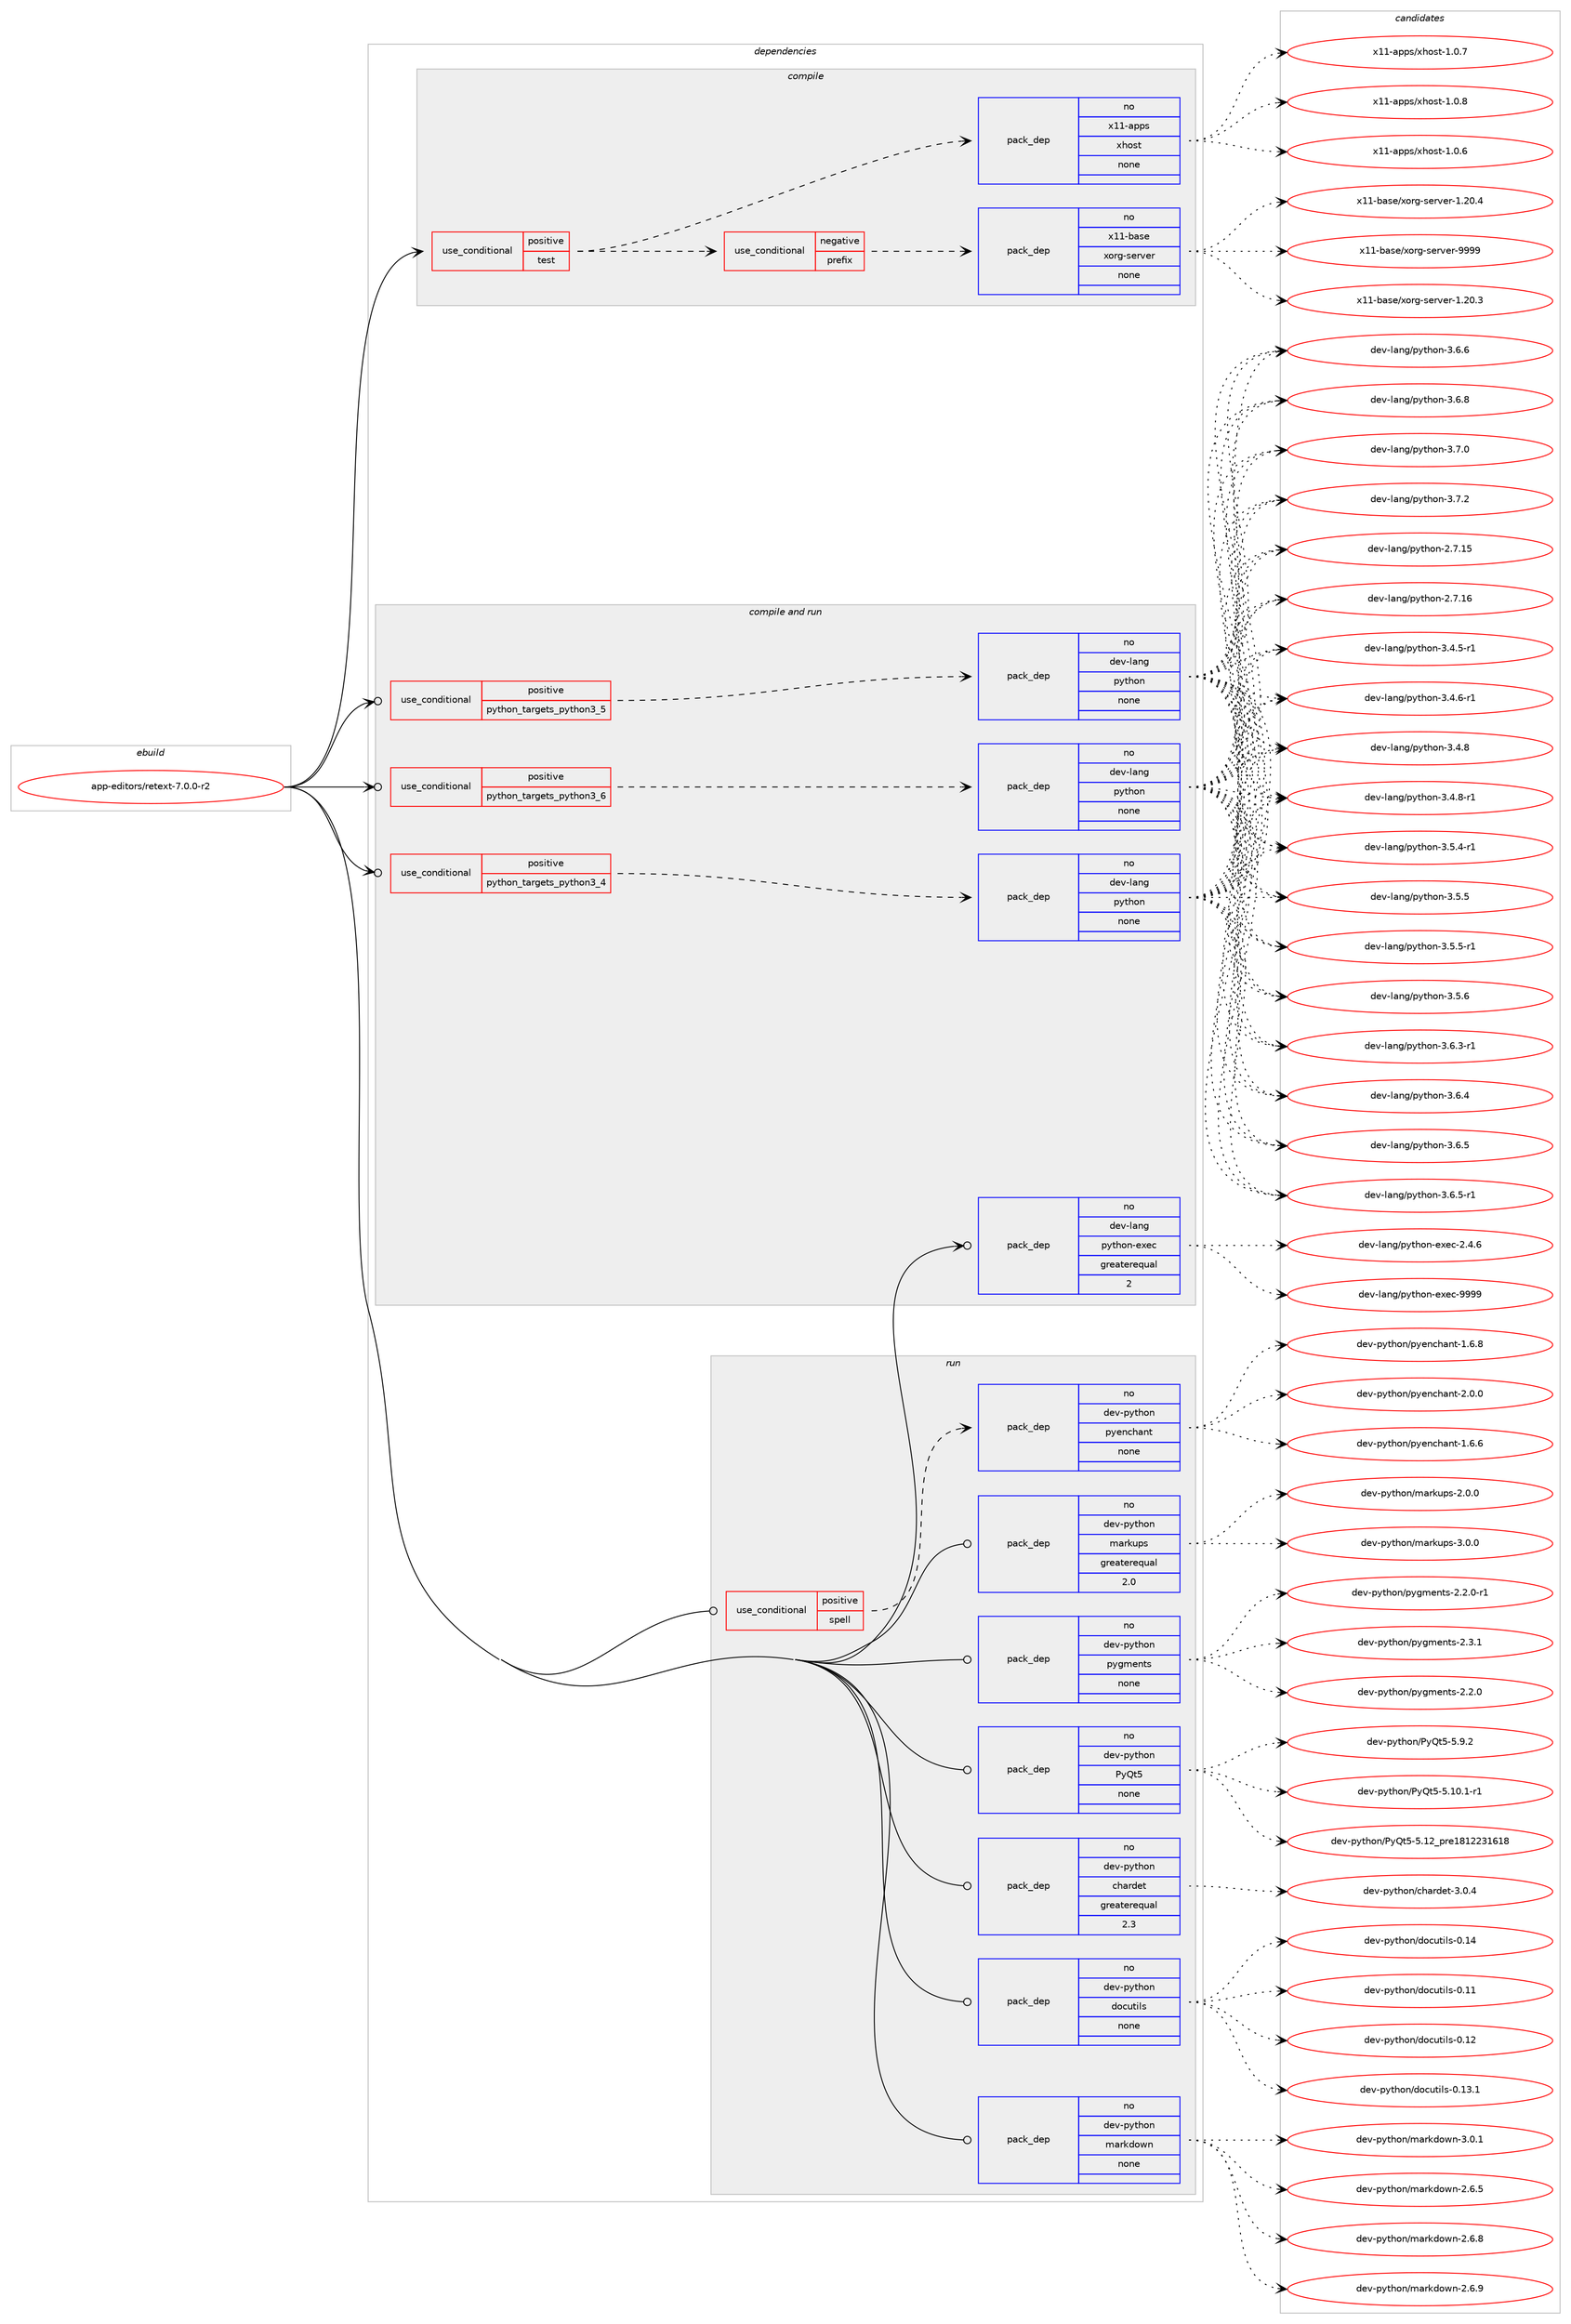 digraph prolog {

# *************
# Graph options
# *************

newrank=true;
concentrate=true;
compound=true;
graph [rankdir=LR,fontname=Helvetica,fontsize=10,ranksep=1.5];#, ranksep=2.5, nodesep=0.2];
edge  [arrowhead=vee];
node  [fontname=Helvetica,fontsize=10];

# **********
# The ebuild
# **********

subgraph cluster_leftcol {
color=gray;
rank=same;
label=<<i>ebuild</i>>;
id [label="app-editors/retext-7.0.0-r2", color=red, width=4, href="../app-editors/retext-7.0.0-r2.svg"];
}

# ****************
# The dependencies
# ****************

subgraph cluster_midcol {
color=gray;
label=<<i>dependencies</i>>;
subgraph cluster_compile {
fillcolor="#eeeeee";
style=filled;
label=<<i>compile</i>>;
subgraph cond349049 {
dependency1281536 [label=<<TABLE BORDER="0" CELLBORDER="1" CELLSPACING="0" CELLPADDING="4"><TR><TD ROWSPAN="3" CELLPADDING="10">use_conditional</TD></TR><TR><TD>positive</TD></TR><TR><TD>test</TD></TR></TABLE>>, shape=none, color=red];
subgraph cond349050 {
dependency1281537 [label=<<TABLE BORDER="0" CELLBORDER="1" CELLSPACING="0" CELLPADDING="4"><TR><TD ROWSPAN="3" CELLPADDING="10">use_conditional</TD></TR><TR><TD>negative</TD></TR><TR><TD>prefix</TD></TR></TABLE>>, shape=none, color=red];
subgraph pack912548 {
dependency1281538 [label=<<TABLE BORDER="0" CELLBORDER="1" CELLSPACING="0" CELLPADDING="4" WIDTH="220"><TR><TD ROWSPAN="6" CELLPADDING="30">pack_dep</TD></TR><TR><TD WIDTH="110">no</TD></TR><TR><TD>x11-base</TD></TR><TR><TD>xorg-server</TD></TR><TR><TD>none</TD></TR><TR><TD></TD></TR></TABLE>>, shape=none, color=blue];
}
dependency1281537:e -> dependency1281538:w [weight=20,style="dashed",arrowhead="vee"];
}
dependency1281536:e -> dependency1281537:w [weight=20,style="dashed",arrowhead="vee"];
subgraph pack912549 {
dependency1281539 [label=<<TABLE BORDER="0" CELLBORDER="1" CELLSPACING="0" CELLPADDING="4" WIDTH="220"><TR><TD ROWSPAN="6" CELLPADDING="30">pack_dep</TD></TR><TR><TD WIDTH="110">no</TD></TR><TR><TD>x11-apps</TD></TR><TR><TD>xhost</TD></TR><TR><TD>none</TD></TR><TR><TD></TD></TR></TABLE>>, shape=none, color=blue];
}
dependency1281536:e -> dependency1281539:w [weight=20,style="dashed",arrowhead="vee"];
}
id:e -> dependency1281536:w [weight=20,style="solid",arrowhead="vee"];
}
subgraph cluster_compileandrun {
fillcolor="#eeeeee";
style=filled;
label=<<i>compile and run</i>>;
subgraph cond349051 {
dependency1281540 [label=<<TABLE BORDER="0" CELLBORDER="1" CELLSPACING="0" CELLPADDING="4"><TR><TD ROWSPAN="3" CELLPADDING="10">use_conditional</TD></TR><TR><TD>positive</TD></TR><TR><TD>python_targets_python3_4</TD></TR></TABLE>>, shape=none, color=red];
subgraph pack912550 {
dependency1281541 [label=<<TABLE BORDER="0" CELLBORDER="1" CELLSPACING="0" CELLPADDING="4" WIDTH="220"><TR><TD ROWSPAN="6" CELLPADDING="30">pack_dep</TD></TR><TR><TD WIDTH="110">no</TD></TR><TR><TD>dev-lang</TD></TR><TR><TD>python</TD></TR><TR><TD>none</TD></TR><TR><TD></TD></TR></TABLE>>, shape=none, color=blue];
}
dependency1281540:e -> dependency1281541:w [weight=20,style="dashed",arrowhead="vee"];
}
id:e -> dependency1281540:w [weight=20,style="solid",arrowhead="odotvee"];
subgraph cond349052 {
dependency1281542 [label=<<TABLE BORDER="0" CELLBORDER="1" CELLSPACING="0" CELLPADDING="4"><TR><TD ROWSPAN="3" CELLPADDING="10">use_conditional</TD></TR><TR><TD>positive</TD></TR><TR><TD>python_targets_python3_5</TD></TR></TABLE>>, shape=none, color=red];
subgraph pack912551 {
dependency1281543 [label=<<TABLE BORDER="0" CELLBORDER="1" CELLSPACING="0" CELLPADDING="4" WIDTH="220"><TR><TD ROWSPAN="6" CELLPADDING="30">pack_dep</TD></TR><TR><TD WIDTH="110">no</TD></TR><TR><TD>dev-lang</TD></TR><TR><TD>python</TD></TR><TR><TD>none</TD></TR><TR><TD></TD></TR></TABLE>>, shape=none, color=blue];
}
dependency1281542:e -> dependency1281543:w [weight=20,style="dashed",arrowhead="vee"];
}
id:e -> dependency1281542:w [weight=20,style="solid",arrowhead="odotvee"];
subgraph cond349053 {
dependency1281544 [label=<<TABLE BORDER="0" CELLBORDER="1" CELLSPACING="0" CELLPADDING="4"><TR><TD ROWSPAN="3" CELLPADDING="10">use_conditional</TD></TR><TR><TD>positive</TD></TR><TR><TD>python_targets_python3_6</TD></TR></TABLE>>, shape=none, color=red];
subgraph pack912552 {
dependency1281545 [label=<<TABLE BORDER="0" CELLBORDER="1" CELLSPACING="0" CELLPADDING="4" WIDTH="220"><TR><TD ROWSPAN="6" CELLPADDING="30">pack_dep</TD></TR><TR><TD WIDTH="110">no</TD></TR><TR><TD>dev-lang</TD></TR><TR><TD>python</TD></TR><TR><TD>none</TD></TR><TR><TD></TD></TR></TABLE>>, shape=none, color=blue];
}
dependency1281544:e -> dependency1281545:w [weight=20,style="dashed",arrowhead="vee"];
}
id:e -> dependency1281544:w [weight=20,style="solid",arrowhead="odotvee"];
subgraph pack912553 {
dependency1281546 [label=<<TABLE BORDER="0" CELLBORDER="1" CELLSPACING="0" CELLPADDING="4" WIDTH="220"><TR><TD ROWSPAN="6" CELLPADDING="30">pack_dep</TD></TR><TR><TD WIDTH="110">no</TD></TR><TR><TD>dev-lang</TD></TR><TR><TD>python-exec</TD></TR><TR><TD>greaterequal</TD></TR><TR><TD>2</TD></TR></TABLE>>, shape=none, color=blue];
}
id:e -> dependency1281546:w [weight=20,style="solid",arrowhead="odotvee"];
}
subgraph cluster_run {
fillcolor="#eeeeee";
style=filled;
label=<<i>run</i>>;
subgraph cond349054 {
dependency1281547 [label=<<TABLE BORDER="0" CELLBORDER="1" CELLSPACING="0" CELLPADDING="4"><TR><TD ROWSPAN="3" CELLPADDING="10">use_conditional</TD></TR><TR><TD>positive</TD></TR><TR><TD>spell</TD></TR></TABLE>>, shape=none, color=red];
subgraph pack912554 {
dependency1281548 [label=<<TABLE BORDER="0" CELLBORDER="1" CELLSPACING="0" CELLPADDING="4" WIDTH="220"><TR><TD ROWSPAN="6" CELLPADDING="30">pack_dep</TD></TR><TR><TD WIDTH="110">no</TD></TR><TR><TD>dev-python</TD></TR><TR><TD>pyenchant</TD></TR><TR><TD>none</TD></TR><TR><TD></TD></TR></TABLE>>, shape=none, color=blue];
}
dependency1281547:e -> dependency1281548:w [weight=20,style="dashed",arrowhead="vee"];
}
id:e -> dependency1281547:w [weight=20,style="solid",arrowhead="odot"];
subgraph pack912555 {
dependency1281549 [label=<<TABLE BORDER="0" CELLBORDER="1" CELLSPACING="0" CELLPADDING="4" WIDTH="220"><TR><TD ROWSPAN="6" CELLPADDING="30">pack_dep</TD></TR><TR><TD WIDTH="110">no</TD></TR><TR><TD>dev-python</TD></TR><TR><TD>PyQt5</TD></TR><TR><TD>none</TD></TR><TR><TD></TD></TR></TABLE>>, shape=none, color=blue];
}
id:e -> dependency1281549:w [weight=20,style="solid",arrowhead="odot"];
subgraph pack912556 {
dependency1281550 [label=<<TABLE BORDER="0" CELLBORDER="1" CELLSPACING="0" CELLPADDING="4" WIDTH="220"><TR><TD ROWSPAN="6" CELLPADDING="30">pack_dep</TD></TR><TR><TD WIDTH="110">no</TD></TR><TR><TD>dev-python</TD></TR><TR><TD>chardet</TD></TR><TR><TD>greaterequal</TD></TR><TR><TD>2.3</TD></TR></TABLE>>, shape=none, color=blue];
}
id:e -> dependency1281550:w [weight=20,style="solid",arrowhead="odot"];
subgraph pack912557 {
dependency1281551 [label=<<TABLE BORDER="0" CELLBORDER="1" CELLSPACING="0" CELLPADDING="4" WIDTH="220"><TR><TD ROWSPAN="6" CELLPADDING="30">pack_dep</TD></TR><TR><TD WIDTH="110">no</TD></TR><TR><TD>dev-python</TD></TR><TR><TD>docutils</TD></TR><TR><TD>none</TD></TR><TR><TD></TD></TR></TABLE>>, shape=none, color=blue];
}
id:e -> dependency1281551:w [weight=20,style="solid",arrowhead="odot"];
subgraph pack912558 {
dependency1281552 [label=<<TABLE BORDER="0" CELLBORDER="1" CELLSPACING="0" CELLPADDING="4" WIDTH="220"><TR><TD ROWSPAN="6" CELLPADDING="30">pack_dep</TD></TR><TR><TD WIDTH="110">no</TD></TR><TR><TD>dev-python</TD></TR><TR><TD>markdown</TD></TR><TR><TD>none</TD></TR><TR><TD></TD></TR></TABLE>>, shape=none, color=blue];
}
id:e -> dependency1281552:w [weight=20,style="solid",arrowhead="odot"];
subgraph pack912559 {
dependency1281553 [label=<<TABLE BORDER="0" CELLBORDER="1" CELLSPACING="0" CELLPADDING="4" WIDTH="220"><TR><TD ROWSPAN="6" CELLPADDING="30">pack_dep</TD></TR><TR><TD WIDTH="110">no</TD></TR><TR><TD>dev-python</TD></TR><TR><TD>markups</TD></TR><TR><TD>greaterequal</TD></TR><TR><TD>2.0</TD></TR></TABLE>>, shape=none, color=blue];
}
id:e -> dependency1281553:w [weight=20,style="solid",arrowhead="odot"];
subgraph pack912560 {
dependency1281554 [label=<<TABLE BORDER="0" CELLBORDER="1" CELLSPACING="0" CELLPADDING="4" WIDTH="220"><TR><TD ROWSPAN="6" CELLPADDING="30">pack_dep</TD></TR><TR><TD WIDTH="110">no</TD></TR><TR><TD>dev-python</TD></TR><TR><TD>pygments</TD></TR><TR><TD>none</TD></TR><TR><TD></TD></TR></TABLE>>, shape=none, color=blue];
}
id:e -> dependency1281554:w [weight=20,style="solid",arrowhead="odot"];
}
}

# **************
# The candidates
# **************

subgraph cluster_choices {
rank=same;
color=gray;
label=<<i>candidates</i>>;

subgraph choice912548 {
color=black;
nodesep=1;
choice1204949459897115101471201111141034511510111411810111445494650484651 [label="x11-base/xorg-server-1.20.3", color=red, width=4,href="../x11-base/xorg-server-1.20.3.svg"];
choice1204949459897115101471201111141034511510111411810111445494650484652 [label="x11-base/xorg-server-1.20.4", color=red, width=4,href="../x11-base/xorg-server-1.20.4.svg"];
choice120494945989711510147120111114103451151011141181011144557575757 [label="x11-base/xorg-server-9999", color=red, width=4,href="../x11-base/xorg-server-9999.svg"];
dependency1281538:e -> choice1204949459897115101471201111141034511510111411810111445494650484651:w [style=dotted,weight="100"];
dependency1281538:e -> choice1204949459897115101471201111141034511510111411810111445494650484652:w [style=dotted,weight="100"];
dependency1281538:e -> choice120494945989711510147120111114103451151011141181011144557575757:w [style=dotted,weight="100"];
}
subgraph choice912549 {
color=black;
nodesep=1;
choice1204949459711211211547120104111115116454946484654 [label="x11-apps/xhost-1.0.6", color=red, width=4,href="../x11-apps/xhost-1.0.6.svg"];
choice1204949459711211211547120104111115116454946484655 [label="x11-apps/xhost-1.0.7", color=red, width=4,href="../x11-apps/xhost-1.0.7.svg"];
choice1204949459711211211547120104111115116454946484656 [label="x11-apps/xhost-1.0.8", color=red, width=4,href="../x11-apps/xhost-1.0.8.svg"];
dependency1281539:e -> choice1204949459711211211547120104111115116454946484654:w [style=dotted,weight="100"];
dependency1281539:e -> choice1204949459711211211547120104111115116454946484655:w [style=dotted,weight="100"];
dependency1281539:e -> choice1204949459711211211547120104111115116454946484656:w [style=dotted,weight="100"];
}
subgraph choice912550 {
color=black;
nodesep=1;
choice10010111845108971101034711212111610411111045504655464953 [label="dev-lang/python-2.7.15", color=red, width=4,href="../dev-lang/python-2.7.15.svg"];
choice10010111845108971101034711212111610411111045504655464954 [label="dev-lang/python-2.7.16", color=red, width=4,href="../dev-lang/python-2.7.16.svg"];
choice1001011184510897110103471121211161041111104551465246534511449 [label="dev-lang/python-3.4.5-r1", color=red, width=4,href="../dev-lang/python-3.4.5-r1.svg"];
choice1001011184510897110103471121211161041111104551465246544511449 [label="dev-lang/python-3.4.6-r1", color=red, width=4,href="../dev-lang/python-3.4.6-r1.svg"];
choice100101118451089711010347112121116104111110455146524656 [label="dev-lang/python-3.4.8", color=red, width=4,href="../dev-lang/python-3.4.8.svg"];
choice1001011184510897110103471121211161041111104551465246564511449 [label="dev-lang/python-3.4.8-r1", color=red, width=4,href="../dev-lang/python-3.4.8-r1.svg"];
choice1001011184510897110103471121211161041111104551465346524511449 [label="dev-lang/python-3.5.4-r1", color=red, width=4,href="../dev-lang/python-3.5.4-r1.svg"];
choice100101118451089711010347112121116104111110455146534653 [label="dev-lang/python-3.5.5", color=red, width=4,href="../dev-lang/python-3.5.5.svg"];
choice1001011184510897110103471121211161041111104551465346534511449 [label="dev-lang/python-3.5.5-r1", color=red, width=4,href="../dev-lang/python-3.5.5-r1.svg"];
choice100101118451089711010347112121116104111110455146534654 [label="dev-lang/python-3.5.6", color=red, width=4,href="../dev-lang/python-3.5.6.svg"];
choice1001011184510897110103471121211161041111104551465446514511449 [label="dev-lang/python-3.6.3-r1", color=red, width=4,href="../dev-lang/python-3.6.3-r1.svg"];
choice100101118451089711010347112121116104111110455146544652 [label="dev-lang/python-3.6.4", color=red, width=4,href="../dev-lang/python-3.6.4.svg"];
choice100101118451089711010347112121116104111110455146544653 [label="dev-lang/python-3.6.5", color=red, width=4,href="../dev-lang/python-3.6.5.svg"];
choice1001011184510897110103471121211161041111104551465446534511449 [label="dev-lang/python-3.6.5-r1", color=red, width=4,href="../dev-lang/python-3.6.5-r1.svg"];
choice100101118451089711010347112121116104111110455146544654 [label="dev-lang/python-3.6.6", color=red, width=4,href="../dev-lang/python-3.6.6.svg"];
choice100101118451089711010347112121116104111110455146544656 [label="dev-lang/python-3.6.8", color=red, width=4,href="../dev-lang/python-3.6.8.svg"];
choice100101118451089711010347112121116104111110455146554648 [label="dev-lang/python-3.7.0", color=red, width=4,href="../dev-lang/python-3.7.0.svg"];
choice100101118451089711010347112121116104111110455146554650 [label="dev-lang/python-3.7.2", color=red, width=4,href="../dev-lang/python-3.7.2.svg"];
dependency1281541:e -> choice10010111845108971101034711212111610411111045504655464953:w [style=dotted,weight="100"];
dependency1281541:e -> choice10010111845108971101034711212111610411111045504655464954:w [style=dotted,weight="100"];
dependency1281541:e -> choice1001011184510897110103471121211161041111104551465246534511449:w [style=dotted,weight="100"];
dependency1281541:e -> choice1001011184510897110103471121211161041111104551465246544511449:w [style=dotted,weight="100"];
dependency1281541:e -> choice100101118451089711010347112121116104111110455146524656:w [style=dotted,weight="100"];
dependency1281541:e -> choice1001011184510897110103471121211161041111104551465246564511449:w [style=dotted,weight="100"];
dependency1281541:e -> choice1001011184510897110103471121211161041111104551465346524511449:w [style=dotted,weight="100"];
dependency1281541:e -> choice100101118451089711010347112121116104111110455146534653:w [style=dotted,weight="100"];
dependency1281541:e -> choice1001011184510897110103471121211161041111104551465346534511449:w [style=dotted,weight="100"];
dependency1281541:e -> choice100101118451089711010347112121116104111110455146534654:w [style=dotted,weight="100"];
dependency1281541:e -> choice1001011184510897110103471121211161041111104551465446514511449:w [style=dotted,weight="100"];
dependency1281541:e -> choice100101118451089711010347112121116104111110455146544652:w [style=dotted,weight="100"];
dependency1281541:e -> choice100101118451089711010347112121116104111110455146544653:w [style=dotted,weight="100"];
dependency1281541:e -> choice1001011184510897110103471121211161041111104551465446534511449:w [style=dotted,weight="100"];
dependency1281541:e -> choice100101118451089711010347112121116104111110455146544654:w [style=dotted,weight="100"];
dependency1281541:e -> choice100101118451089711010347112121116104111110455146544656:w [style=dotted,weight="100"];
dependency1281541:e -> choice100101118451089711010347112121116104111110455146554648:w [style=dotted,weight="100"];
dependency1281541:e -> choice100101118451089711010347112121116104111110455146554650:w [style=dotted,weight="100"];
}
subgraph choice912551 {
color=black;
nodesep=1;
choice10010111845108971101034711212111610411111045504655464953 [label="dev-lang/python-2.7.15", color=red, width=4,href="../dev-lang/python-2.7.15.svg"];
choice10010111845108971101034711212111610411111045504655464954 [label="dev-lang/python-2.7.16", color=red, width=4,href="../dev-lang/python-2.7.16.svg"];
choice1001011184510897110103471121211161041111104551465246534511449 [label="dev-lang/python-3.4.5-r1", color=red, width=4,href="../dev-lang/python-3.4.5-r1.svg"];
choice1001011184510897110103471121211161041111104551465246544511449 [label="dev-lang/python-3.4.6-r1", color=red, width=4,href="../dev-lang/python-3.4.6-r1.svg"];
choice100101118451089711010347112121116104111110455146524656 [label="dev-lang/python-3.4.8", color=red, width=4,href="../dev-lang/python-3.4.8.svg"];
choice1001011184510897110103471121211161041111104551465246564511449 [label="dev-lang/python-3.4.8-r1", color=red, width=4,href="../dev-lang/python-3.4.8-r1.svg"];
choice1001011184510897110103471121211161041111104551465346524511449 [label="dev-lang/python-3.5.4-r1", color=red, width=4,href="../dev-lang/python-3.5.4-r1.svg"];
choice100101118451089711010347112121116104111110455146534653 [label="dev-lang/python-3.5.5", color=red, width=4,href="../dev-lang/python-3.5.5.svg"];
choice1001011184510897110103471121211161041111104551465346534511449 [label="dev-lang/python-3.5.5-r1", color=red, width=4,href="../dev-lang/python-3.5.5-r1.svg"];
choice100101118451089711010347112121116104111110455146534654 [label="dev-lang/python-3.5.6", color=red, width=4,href="../dev-lang/python-3.5.6.svg"];
choice1001011184510897110103471121211161041111104551465446514511449 [label="dev-lang/python-3.6.3-r1", color=red, width=4,href="../dev-lang/python-3.6.3-r1.svg"];
choice100101118451089711010347112121116104111110455146544652 [label="dev-lang/python-3.6.4", color=red, width=4,href="../dev-lang/python-3.6.4.svg"];
choice100101118451089711010347112121116104111110455146544653 [label="dev-lang/python-3.6.5", color=red, width=4,href="../dev-lang/python-3.6.5.svg"];
choice1001011184510897110103471121211161041111104551465446534511449 [label="dev-lang/python-3.6.5-r1", color=red, width=4,href="../dev-lang/python-3.6.5-r1.svg"];
choice100101118451089711010347112121116104111110455146544654 [label="dev-lang/python-3.6.6", color=red, width=4,href="../dev-lang/python-3.6.6.svg"];
choice100101118451089711010347112121116104111110455146544656 [label="dev-lang/python-3.6.8", color=red, width=4,href="../dev-lang/python-3.6.8.svg"];
choice100101118451089711010347112121116104111110455146554648 [label="dev-lang/python-3.7.0", color=red, width=4,href="../dev-lang/python-3.7.0.svg"];
choice100101118451089711010347112121116104111110455146554650 [label="dev-lang/python-3.7.2", color=red, width=4,href="../dev-lang/python-3.7.2.svg"];
dependency1281543:e -> choice10010111845108971101034711212111610411111045504655464953:w [style=dotted,weight="100"];
dependency1281543:e -> choice10010111845108971101034711212111610411111045504655464954:w [style=dotted,weight="100"];
dependency1281543:e -> choice1001011184510897110103471121211161041111104551465246534511449:w [style=dotted,weight="100"];
dependency1281543:e -> choice1001011184510897110103471121211161041111104551465246544511449:w [style=dotted,weight="100"];
dependency1281543:e -> choice100101118451089711010347112121116104111110455146524656:w [style=dotted,weight="100"];
dependency1281543:e -> choice1001011184510897110103471121211161041111104551465246564511449:w [style=dotted,weight="100"];
dependency1281543:e -> choice1001011184510897110103471121211161041111104551465346524511449:w [style=dotted,weight="100"];
dependency1281543:e -> choice100101118451089711010347112121116104111110455146534653:w [style=dotted,weight="100"];
dependency1281543:e -> choice1001011184510897110103471121211161041111104551465346534511449:w [style=dotted,weight="100"];
dependency1281543:e -> choice100101118451089711010347112121116104111110455146534654:w [style=dotted,weight="100"];
dependency1281543:e -> choice1001011184510897110103471121211161041111104551465446514511449:w [style=dotted,weight="100"];
dependency1281543:e -> choice100101118451089711010347112121116104111110455146544652:w [style=dotted,weight="100"];
dependency1281543:e -> choice100101118451089711010347112121116104111110455146544653:w [style=dotted,weight="100"];
dependency1281543:e -> choice1001011184510897110103471121211161041111104551465446534511449:w [style=dotted,weight="100"];
dependency1281543:e -> choice100101118451089711010347112121116104111110455146544654:w [style=dotted,weight="100"];
dependency1281543:e -> choice100101118451089711010347112121116104111110455146544656:w [style=dotted,weight="100"];
dependency1281543:e -> choice100101118451089711010347112121116104111110455146554648:w [style=dotted,weight="100"];
dependency1281543:e -> choice100101118451089711010347112121116104111110455146554650:w [style=dotted,weight="100"];
}
subgraph choice912552 {
color=black;
nodesep=1;
choice10010111845108971101034711212111610411111045504655464953 [label="dev-lang/python-2.7.15", color=red, width=4,href="../dev-lang/python-2.7.15.svg"];
choice10010111845108971101034711212111610411111045504655464954 [label="dev-lang/python-2.7.16", color=red, width=4,href="../dev-lang/python-2.7.16.svg"];
choice1001011184510897110103471121211161041111104551465246534511449 [label="dev-lang/python-3.4.5-r1", color=red, width=4,href="../dev-lang/python-3.4.5-r1.svg"];
choice1001011184510897110103471121211161041111104551465246544511449 [label="dev-lang/python-3.4.6-r1", color=red, width=4,href="../dev-lang/python-3.4.6-r1.svg"];
choice100101118451089711010347112121116104111110455146524656 [label="dev-lang/python-3.4.8", color=red, width=4,href="../dev-lang/python-3.4.8.svg"];
choice1001011184510897110103471121211161041111104551465246564511449 [label="dev-lang/python-3.4.8-r1", color=red, width=4,href="../dev-lang/python-3.4.8-r1.svg"];
choice1001011184510897110103471121211161041111104551465346524511449 [label="dev-lang/python-3.5.4-r1", color=red, width=4,href="../dev-lang/python-3.5.4-r1.svg"];
choice100101118451089711010347112121116104111110455146534653 [label="dev-lang/python-3.5.5", color=red, width=4,href="../dev-lang/python-3.5.5.svg"];
choice1001011184510897110103471121211161041111104551465346534511449 [label="dev-lang/python-3.5.5-r1", color=red, width=4,href="../dev-lang/python-3.5.5-r1.svg"];
choice100101118451089711010347112121116104111110455146534654 [label="dev-lang/python-3.5.6", color=red, width=4,href="../dev-lang/python-3.5.6.svg"];
choice1001011184510897110103471121211161041111104551465446514511449 [label="dev-lang/python-3.6.3-r1", color=red, width=4,href="../dev-lang/python-3.6.3-r1.svg"];
choice100101118451089711010347112121116104111110455146544652 [label="dev-lang/python-3.6.4", color=red, width=4,href="../dev-lang/python-3.6.4.svg"];
choice100101118451089711010347112121116104111110455146544653 [label="dev-lang/python-3.6.5", color=red, width=4,href="../dev-lang/python-3.6.5.svg"];
choice1001011184510897110103471121211161041111104551465446534511449 [label="dev-lang/python-3.6.5-r1", color=red, width=4,href="../dev-lang/python-3.6.5-r1.svg"];
choice100101118451089711010347112121116104111110455146544654 [label="dev-lang/python-3.6.6", color=red, width=4,href="../dev-lang/python-3.6.6.svg"];
choice100101118451089711010347112121116104111110455146544656 [label="dev-lang/python-3.6.8", color=red, width=4,href="../dev-lang/python-3.6.8.svg"];
choice100101118451089711010347112121116104111110455146554648 [label="dev-lang/python-3.7.0", color=red, width=4,href="../dev-lang/python-3.7.0.svg"];
choice100101118451089711010347112121116104111110455146554650 [label="dev-lang/python-3.7.2", color=red, width=4,href="../dev-lang/python-3.7.2.svg"];
dependency1281545:e -> choice10010111845108971101034711212111610411111045504655464953:w [style=dotted,weight="100"];
dependency1281545:e -> choice10010111845108971101034711212111610411111045504655464954:w [style=dotted,weight="100"];
dependency1281545:e -> choice1001011184510897110103471121211161041111104551465246534511449:w [style=dotted,weight="100"];
dependency1281545:e -> choice1001011184510897110103471121211161041111104551465246544511449:w [style=dotted,weight="100"];
dependency1281545:e -> choice100101118451089711010347112121116104111110455146524656:w [style=dotted,weight="100"];
dependency1281545:e -> choice1001011184510897110103471121211161041111104551465246564511449:w [style=dotted,weight="100"];
dependency1281545:e -> choice1001011184510897110103471121211161041111104551465346524511449:w [style=dotted,weight="100"];
dependency1281545:e -> choice100101118451089711010347112121116104111110455146534653:w [style=dotted,weight="100"];
dependency1281545:e -> choice1001011184510897110103471121211161041111104551465346534511449:w [style=dotted,weight="100"];
dependency1281545:e -> choice100101118451089711010347112121116104111110455146534654:w [style=dotted,weight="100"];
dependency1281545:e -> choice1001011184510897110103471121211161041111104551465446514511449:w [style=dotted,weight="100"];
dependency1281545:e -> choice100101118451089711010347112121116104111110455146544652:w [style=dotted,weight="100"];
dependency1281545:e -> choice100101118451089711010347112121116104111110455146544653:w [style=dotted,weight="100"];
dependency1281545:e -> choice1001011184510897110103471121211161041111104551465446534511449:w [style=dotted,weight="100"];
dependency1281545:e -> choice100101118451089711010347112121116104111110455146544654:w [style=dotted,weight="100"];
dependency1281545:e -> choice100101118451089711010347112121116104111110455146544656:w [style=dotted,weight="100"];
dependency1281545:e -> choice100101118451089711010347112121116104111110455146554648:w [style=dotted,weight="100"];
dependency1281545:e -> choice100101118451089711010347112121116104111110455146554650:w [style=dotted,weight="100"];
}
subgraph choice912553 {
color=black;
nodesep=1;
choice1001011184510897110103471121211161041111104510112010199455046524654 [label="dev-lang/python-exec-2.4.6", color=red, width=4,href="../dev-lang/python-exec-2.4.6.svg"];
choice10010111845108971101034711212111610411111045101120101994557575757 [label="dev-lang/python-exec-9999", color=red, width=4,href="../dev-lang/python-exec-9999.svg"];
dependency1281546:e -> choice1001011184510897110103471121211161041111104510112010199455046524654:w [style=dotted,weight="100"];
dependency1281546:e -> choice10010111845108971101034711212111610411111045101120101994557575757:w [style=dotted,weight="100"];
}
subgraph choice912554 {
color=black;
nodesep=1;
choice10010111845112121116104111110471121211011109910497110116454946544654 [label="dev-python/pyenchant-1.6.6", color=red, width=4,href="../dev-python/pyenchant-1.6.6.svg"];
choice10010111845112121116104111110471121211011109910497110116454946544656 [label="dev-python/pyenchant-1.6.8", color=red, width=4,href="../dev-python/pyenchant-1.6.8.svg"];
choice10010111845112121116104111110471121211011109910497110116455046484648 [label="dev-python/pyenchant-2.0.0", color=red, width=4,href="../dev-python/pyenchant-2.0.0.svg"];
dependency1281548:e -> choice10010111845112121116104111110471121211011109910497110116454946544654:w [style=dotted,weight="100"];
dependency1281548:e -> choice10010111845112121116104111110471121211011109910497110116454946544656:w [style=dotted,weight="100"];
dependency1281548:e -> choice10010111845112121116104111110471121211011109910497110116455046484648:w [style=dotted,weight="100"];
}
subgraph choice912555 {
color=black;
nodesep=1;
choice1001011184511212111610411111047801218111653455346494846494511449 [label="dev-python/PyQt5-5.10.1-r1", color=red, width=4,href="../dev-python/PyQt5-5.10.1-r1.svg"];
choice100101118451121211161041111104780121811165345534649509511211410149564950505149544956 [label="dev-python/PyQt5-5.12_pre1812231618", color=red, width=4,href="../dev-python/PyQt5-5.12_pre1812231618.svg"];
choice1001011184511212111610411111047801218111653455346574650 [label="dev-python/PyQt5-5.9.2", color=red, width=4,href="../dev-python/PyQt5-5.9.2.svg"];
dependency1281549:e -> choice1001011184511212111610411111047801218111653455346494846494511449:w [style=dotted,weight="100"];
dependency1281549:e -> choice100101118451121211161041111104780121811165345534649509511211410149564950505149544956:w [style=dotted,weight="100"];
dependency1281549:e -> choice1001011184511212111610411111047801218111653455346574650:w [style=dotted,weight="100"];
}
subgraph choice912556 {
color=black;
nodesep=1;
choice10010111845112121116104111110479910497114100101116455146484652 [label="dev-python/chardet-3.0.4", color=red, width=4,href="../dev-python/chardet-3.0.4.svg"];
dependency1281550:e -> choice10010111845112121116104111110479910497114100101116455146484652:w [style=dotted,weight="100"];
}
subgraph choice912557 {
color=black;
nodesep=1;
choice1001011184511212111610411111047100111991171161051081154548464949 [label="dev-python/docutils-0.11", color=red, width=4,href="../dev-python/docutils-0.11.svg"];
choice1001011184511212111610411111047100111991171161051081154548464950 [label="dev-python/docutils-0.12", color=red, width=4,href="../dev-python/docutils-0.12.svg"];
choice10010111845112121116104111110471001119911711610510811545484649514649 [label="dev-python/docutils-0.13.1", color=red, width=4,href="../dev-python/docutils-0.13.1.svg"];
choice1001011184511212111610411111047100111991171161051081154548464952 [label="dev-python/docutils-0.14", color=red, width=4,href="../dev-python/docutils-0.14.svg"];
dependency1281551:e -> choice1001011184511212111610411111047100111991171161051081154548464949:w [style=dotted,weight="100"];
dependency1281551:e -> choice1001011184511212111610411111047100111991171161051081154548464950:w [style=dotted,weight="100"];
dependency1281551:e -> choice10010111845112121116104111110471001119911711610510811545484649514649:w [style=dotted,weight="100"];
dependency1281551:e -> choice1001011184511212111610411111047100111991171161051081154548464952:w [style=dotted,weight="100"];
}
subgraph choice912558 {
color=black;
nodesep=1;
choice100101118451121211161041111104710997114107100111119110455046544653 [label="dev-python/markdown-2.6.5", color=red, width=4,href="../dev-python/markdown-2.6.5.svg"];
choice100101118451121211161041111104710997114107100111119110455046544656 [label="dev-python/markdown-2.6.8", color=red, width=4,href="../dev-python/markdown-2.6.8.svg"];
choice100101118451121211161041111104710997114107100111119110455046544657 [label="dev-python/markdown-2.6.9", color=red, width=4,href="../dev-python/markdown-2.6.9.svg"];
choice100101118451121211161041111104710997114107100111119110455146484649 [label="dev-python/markdown-3.0.1", color=red, width=4,href="../dev-python/markdown-3.0.1.svg"];
dependency1281552:e -> choice100101118451121211161041111104710997114107100111119110455046544653:w [style=dotted,weight="100"];
dependency1281552:e -> choice100101118451121211161041111104710997114107100111119110455046544656:w [style=dotted,weight="100"];
dependency1281552:e -> choice100101118451121211161041111104710997114107100111119110455046544657:w [style=dotted,weight="100"];
dependency1281552:e -> choice100101118451121211161041111104710997114107100111119110455146484649:w [style=dotted,weight="100"];
}
subgraph choice912559 {
color=black;
nodesep=1;
choice100101118451121211161041111104710997114107117112115455046484648 [label="dev-python/markups-2.0.0", color=red, width=4,href="../dev-python/markups-2.0.0.svg"];
choice100101118451121211161041111104710997114107117112115455146484648 [label="dev-python/markups-3.0.0", color=red, width=4,href="../dev-python/markups-3.0.0.svg"];
dependency1281553:e -> choice100101118451121211161041111104710997114107117112115455046484648:w [style=dotted,weight="100"];
dependency1281553:e -> choice100101118451121211161041111104710997114107117112115455146484648:w [style=dotted,weight="100"];
}
subgraph choice912560 {
color=black;
nodesep=1;
choice1001011184511212111610411111047112121103109101110116115455046504648 [label="dev-python/pygments-2.2.0", color=red, width=4,href="../dev-python/pygments-2.2.0.svg"];
choice10010111845112121116104111110471121211031091011101161154550465046484511449 [label="dev-python/pygments-2.2.0-r1", color=red, width=4,href="../dev-python/pygments-2.2.0-r1.svg"];
choice1001011184511212111610411111047112121103109101110116115455046514649 [label="dev-python/pygments-2.3.1", color=red, width=4,href="../dev-python/pygments-2.3.1.svg"];
dependency1281554:e -> choice1001011184511212111610411111047112121103109101110116115455046504648:w [style=dotted,weight="100"];
dependency1281554:e -> choice10010111845112121116104111110471121211031091011101161154550465046484511449:w [style=dotted,weight="100"];
dependency1281554:e -> choice1001011184511212111610411111047112121103109101110116115455046514649:w [style=dotted,weight="100"];
}
}

}
